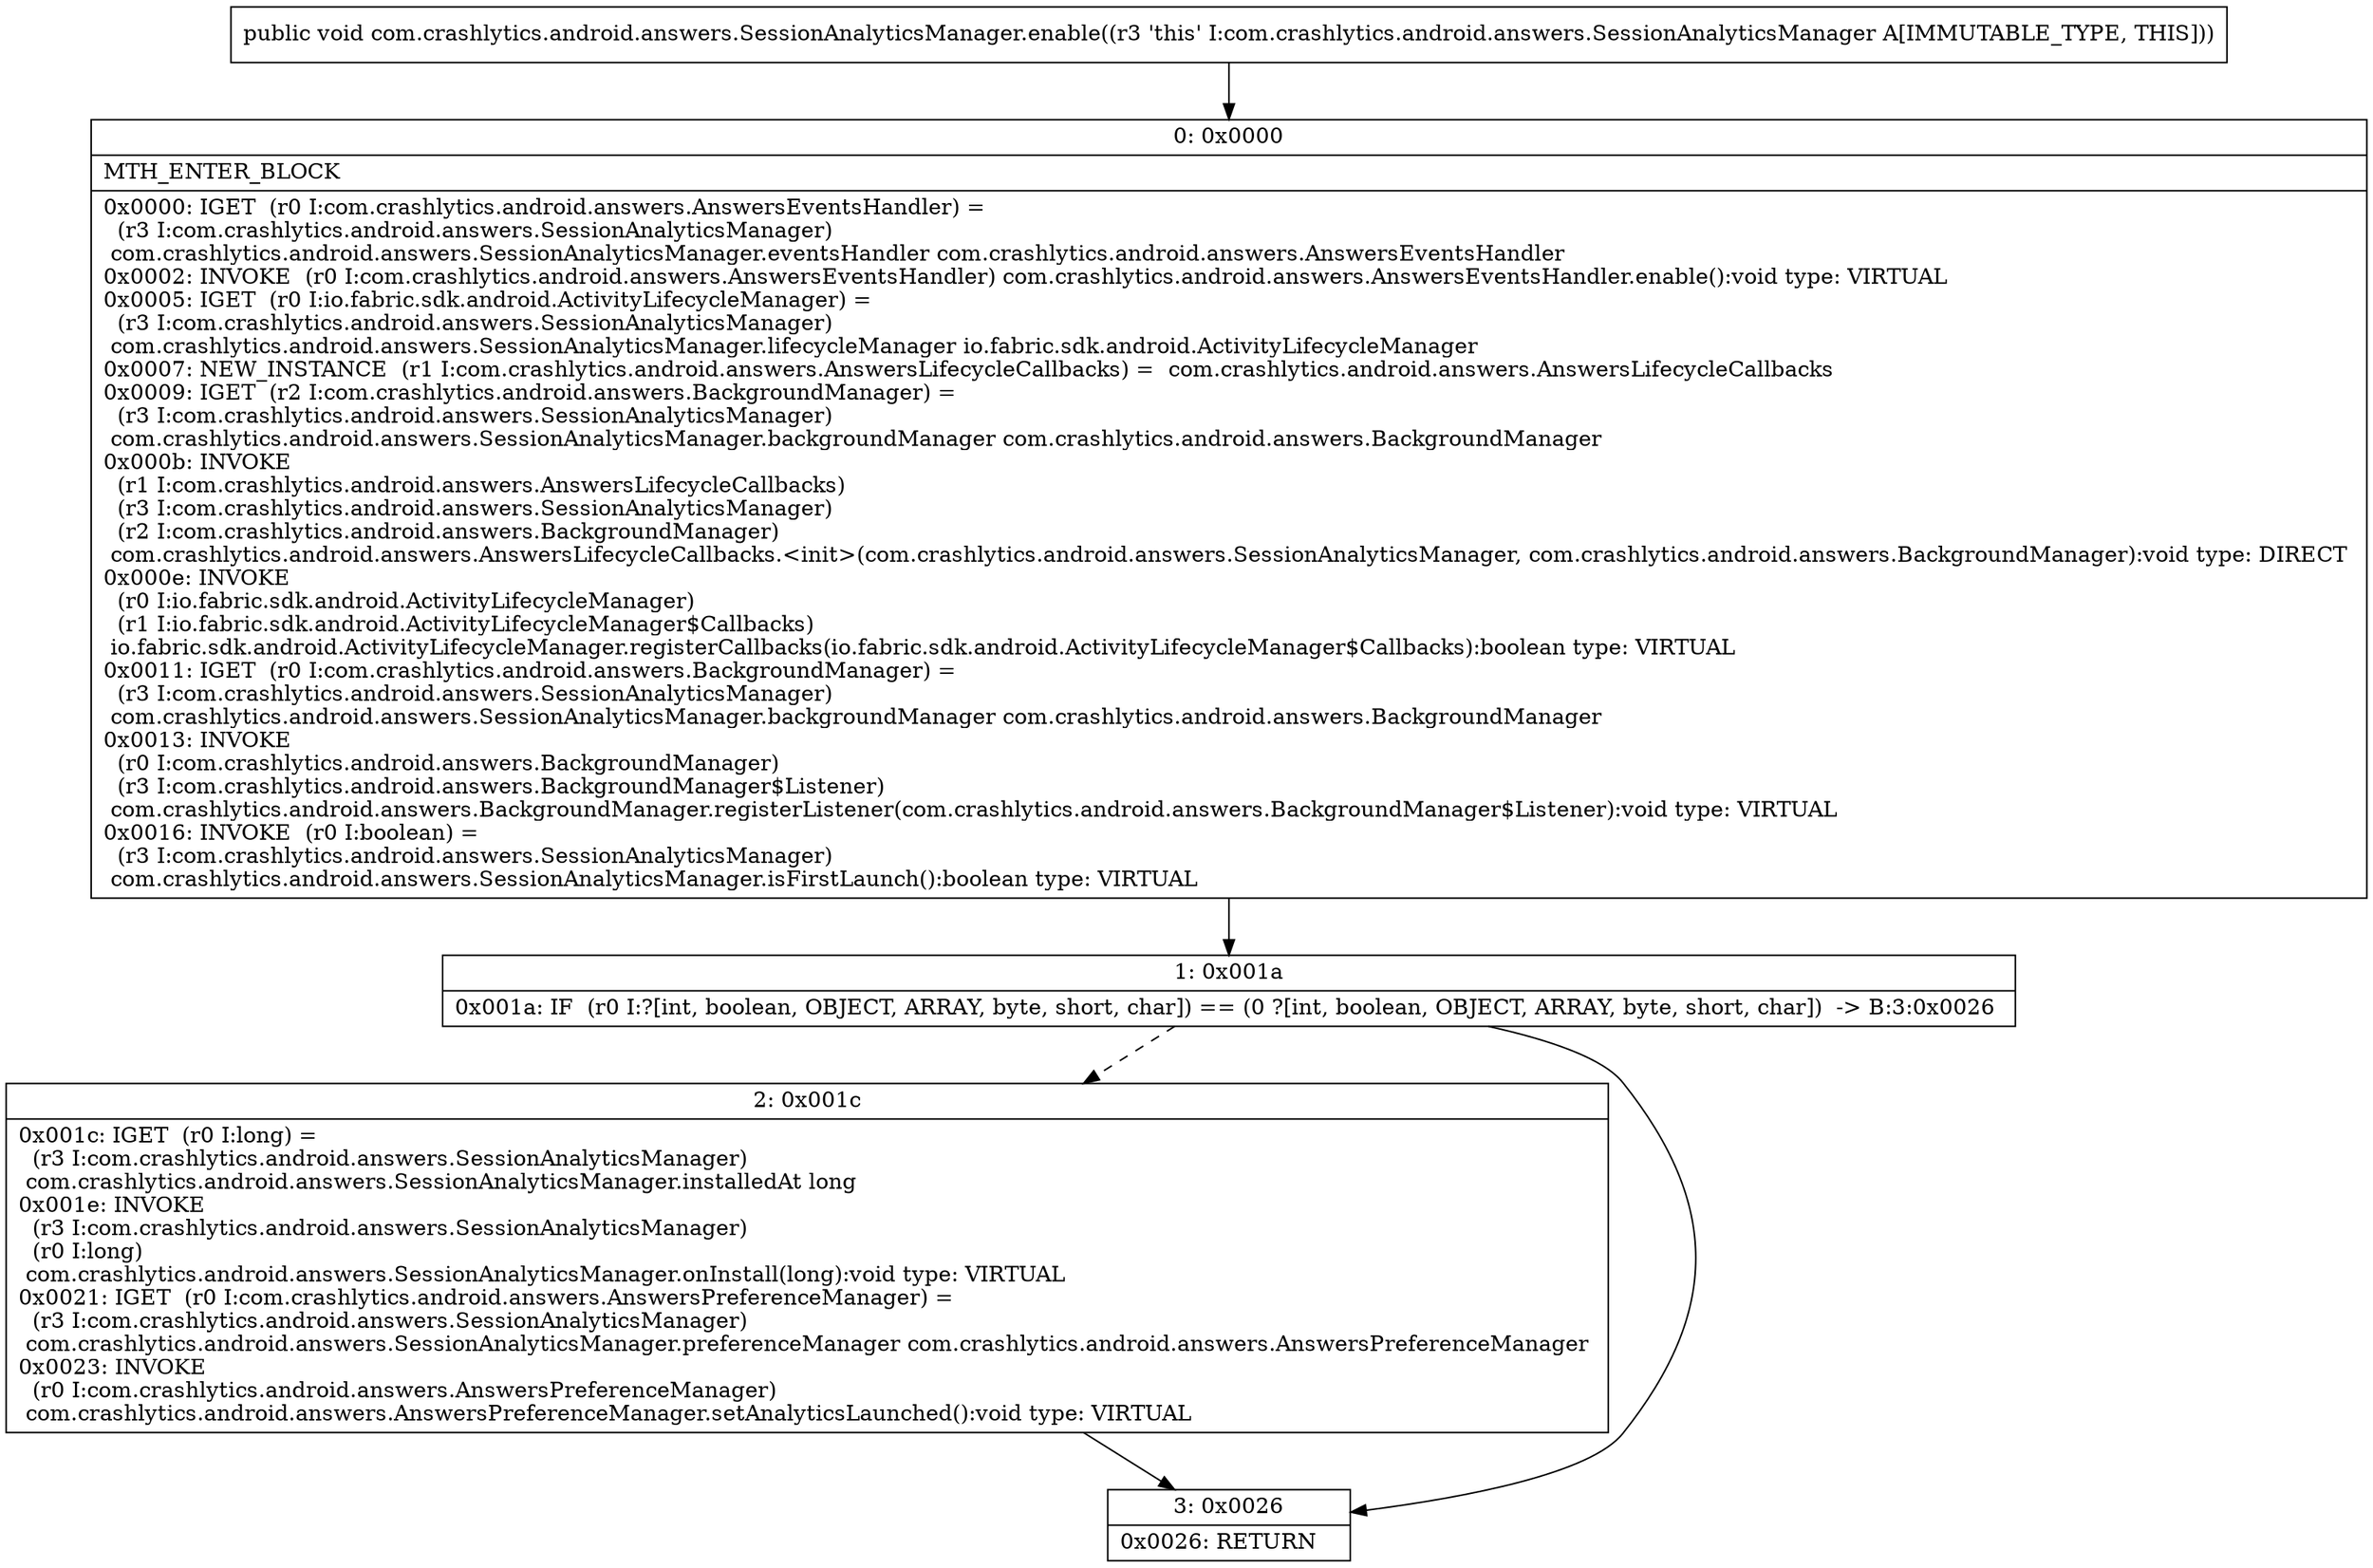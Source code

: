 digraph "CFG forcom.crashlytics.android.answers.SessionAnalyticsManager.enable()V" {
Node_0 [shape=record,label="{0\:\ 0x0000|MTH_ENTER_BLOCK\l|0x0000: IGET  (r0 I:com.crashlytics.android.answers.AnswersEventsHandler) = \l  (r3 I:com.crashlytics.android.answers.SessionAnalyticsManager)\l com.crashlytics.android.answers.SessionAnalyticsManager.eventsHandler com.crashlytics.android.answers.AnswersEventsHandler \l0x0002: INVOKE  (r0 I:com.crashlytics.android.answers.AnswersEventsHandler) com.crashlytics.android.answers.AnswersEventsHandler.enable():void type: VIRTUAL \l0x0005: IGET  (r0 I:io.fabric.sdk.android.ActivityLifecycleManager) = \l  (r3 I:com.crashlytics.android.answers.SessionAnalyticsManager)\l com.crashlytics.android.answers.SessionAnalyticsManager.lifecycleManager io.fabric.sdk.android.ActivityLifecycleManager \l0x0007: NEW_INSTANCE  (r1 I:com.crashlytics.android.answers.AnswersLifecycleCallbacks) =  com.crashlytics.android.answers.AnswersLifecycleCallbacks \l0x0009: IGET  (r2 I:com.crashlytics.android.answers.BackgroundManager) = \l  (r3 I:com.crashlytics.android.answers.SessionAnalyticsManager)\l com.crashlytics.android.answers.SessionAnalyticsManager.backgroundManager com.crashlytics.android.answers.BackgroundManager \l0x000b: INVOKE  \l  (r1 I:com.crashlytics.android.answers.AnswersLifecycleCallbacks)\l  (r3 I:com.crashlytics.android.answers.SessionAnalyticsManager)\l  (r2 I:com.crashlytics.android.answers.BackgroundManager)\l com.crashlytics.android.answers.AnswersLifecycleCallbacks.\<init\>(com.crashlytics.android.answers.SessionAnalyticsManager, com.crashlytics.android.answers.BackgroundManager):void type: DIRECT \l0x000e: INVOKE  \l  (r0 I:io.fabric.sdk.android.ActivityLifecycleManager)\l  (r1 I:io.fabric.sdk.android.ActivityLifecycleManager$Callbacks)\l io.fabric.sdk.android.ActivityLifecycleManager.registerCallbacks(io.fabric.sdk.android.ActivityLifecycleManager$Callbacks):boolean type: VIRTUAL \l0x0011: IGET  (r0 I:com.crashlytics.android.answers.BackgroundManager) = \l  (r3 I:com.crashlytics.android.answers.SessionAnalyticsManager)\l com.crashlytics.android.answers.SessionAnalyticsManager.backgroundManager com.crashlytics.android.answers.BackgroundManager \l0x0013: INVOKE  \l  (r0 I:com.crashlytics.android.answers.BackgroundManager)\l  (r3 I:com.crashlytics.android.answers.BackgroundManager$Listener)\l com.crashlytics.android.answers.BackgroundManager.registerListener(com.crashlytics.android.answers.BackgroundManager$Listener):void type: VIRTUAL \l0x0016: INVOKE  (r0 I:boolean) = \l  (r3 I:com.crashlytics.android.answers.SessionAnalyticsManager)\l com.crashlytics.android.answers.SessionAnalyticsManager.isFirstLaunch():boolean type: VIRTUAL \l}"];
Node_1 [shape=record,label="{1\:\ 0x001a|0x001a: IF  (r0 I:?[int, boolean, OBJECT, ARRAY, byte, short, char]) == (0 ?[int, boolean, OBJECT, ARRAY, byte, short, char])  \-\> B:3:0x0026 \l}"];
Node_2 [shape=record,label="{2\:\ 0x001c|0x001c: IGET  (r0 I:long) = \l  (r3 I:com.crashlytics.android.answers.SessionAnalyticsManager)\l com.crashlytics.android.answers.SessionAnalyticsManager.installedAt long \l0x001e: INVOKE  \l  (r3 I:com.crashlytics.android.answers.SessionAnalyticsManager)\l  (r0 I:long)\l com.crashlytics.android.answers.SessionAnalyticsManager.onInstall(long):void type: VIRTUAL \l0x0021: IGET  (r0 I:com.crashlytics.android.answers.AnswersPreferenceManager) = \l  (r3 I:com.crashlytics.android.answers.SessionAnalyticsManager)\l com.crashlytics.android.answers.SessionAnalyticsManager.preferenceManager com.crashlytics.android.answers.AnswersPreferenceManager \l0x0023: INVOKE  \l  (r0 I:com.crashlytics.android.answers.AnswersPreferenceManager)\l com.crashlytics.android.answers.AnswersPreferenceManager.setAnalyticsLaunched():void type: VIRTUAL \l}"];
Node_3 [shape=record,label="{3\:\ 0x0026|0x0026: RETURN   \l}"];
MethodNode[shape=record,label="{public void com.crashlytics.android.answers.SessionAnalyticsManager.enable((r3 'this' I:com.crashlytics.android.answers.SessionAnalyticsManager A[IMMUTABLE_TYPE, THIS])) }"];
MethodNode -> Node_0;
Node_0 -> Node_1;
Node_1 -> Node_2[style=dashed];
Node_1 -> Node_3;
Node_2 -> Node_3;
}

